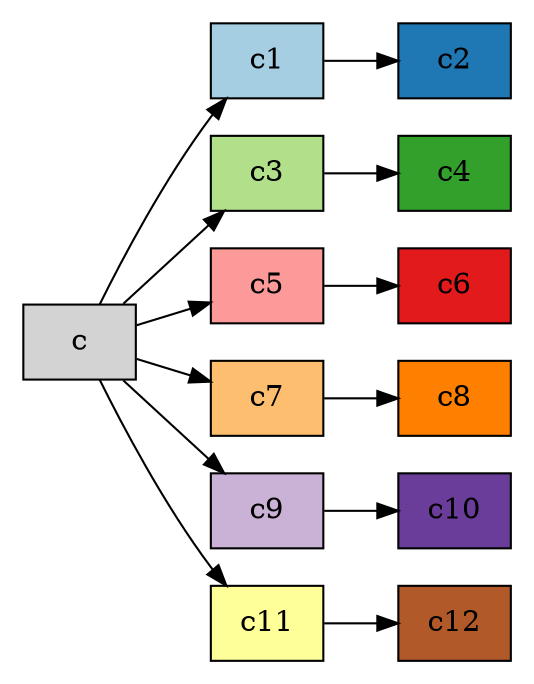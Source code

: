 digraph {
	//http://www.graphviz.org/doc/info/colors.html
	//note: style=filled!
	node [shape=box colorscheme=paired12 style=filled]
	rankdir=LR
	margin=0.1
	c1[fillcolor=1]
	c2[fillcolor=2]
	c3[fillcolor=3]
	c4[fillcolor=4]
	c5[fillcolor=5]
	c6[fillcolor=6]
	c7[fillcolor=7]
	c8[fillcolor=8]
	c9[fillcolor=9]
	c10[fillcolor=10]
	c11[fillcolor=11]
	c12[fillcolor=12]
	c->{c1 c3 c5 c7 c9 c11}
	c1->c2
	c3->c4
	c5->c6
	c7->c8
	c9->c10
	c11->c12
}
